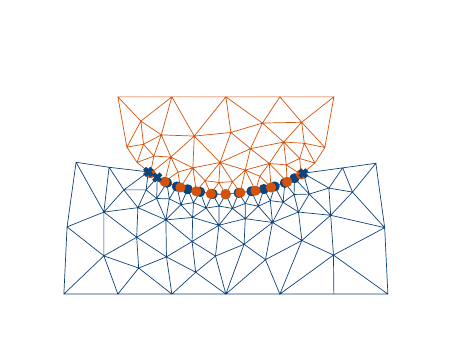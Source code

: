 \begingroup%
\makeatletter%
\begin{pgfpicture}%
\pgfpathrectangle{\pgfpointorigin}{\pgfqpoint{1.982in}{1.432in}}%
\pgfusepath{use as bounding box, clip}%
\begin{pgfscope}%
\pgfsetbuttcap%
\pgfsetmiterjoin%
\definecolor{currentfill}{rgb}{1.0,1.0,1.0}%
\pgfsetfillcolor{currentfill}%
\pgfsetlinewidth{0.0pt}%
\definecolor{currentstroke}{rgb}{1.0,1.0,1.0}%
\pgfsetstrokecolor{currentstroke}%
\pgfsetdash{}{0pt}%
\pgfpathmoveto{\pgfqpoint{0.0in}{0.0in}}%
\pgfpathlineto{\pgfqpoint{1.982in}{0.0in}}%
\pgfpathlineto{\pgfqpoint{1.982in}{1.432in}}%
\pgfpathlineto{\pgfqpoint{0.0in}{1.432in}}%
\pgfpathlineto{\pgfqpoint{0.0in}{0.0in}}%
\pgfpathclose%
\pgfusepath{fill}%
\end{pgfscope}%
\begin{pgfscope}%
\pgfpathrectangle{\pgfqpoint{0.1in}{0.1in}}{\pgfqpoint{1.782in}{1.232in}}%
\pgfusepath{clip}%
\pgfsetrectcap%
\pgfsetroundjoin%
\pgfsetlinewidth{0.251pt}%
\definecolor{currentstroke}{rgb}{0.055,0.263,0.486}%
\pgfsetstrokecolor{currentstroke}%
\pgfsetdash{}{0pt}%
\pgfpathmoveto{\pgfqpoint{0.451in}{0.1in}}%
\pgfpathlineto{\pgfqpoint{0.181in}{0.1in}}%
\pgfpathmoveto{\pgfqpoint{0.721in}{0.1in}}%
\pgfpathlineto{\pgfqpoint{0.451in}{0.1in}}%
\pgfpathmoveto{\pgfqpoint{0.991in}{0.1in}}%
\pgfpathlineto{\pgfqpoint{0.721in}{0.1in}}%
\pgfpathmoveto{\pgfqpoint{1.261in}{0.1in}}%
\pgfpathlineto{\pgfqpoint{0.991in}{0.1in}}%
\pgfpathmoveto{\pgfqpoint{1.531in}{0.1in}}%
\pgfpathlineto{\pgfqpoint{1.801in}{0.1in}}%
\pgfpathmoveto{\pgfqpoint{1.531in}{0.1in}}%
\pgfpathlineto{\pgfqpoint{1.261in}{0.1in}}%
\pgfpathmoveto{\pgfqpoint{1.785in}{0.432in}}%
\pgfpathlineto{\pgfqpoint{1.801in}{0.1in}}%
\pgfpathmoveto{\pgfqpoint{1.785in}{0.432in}}%
\pgfpathlineto{\pgfqpoint{1.741in}{0.754in}}%
\pgfpathmoveto{\pgfqpoint{1.575in}{0.731in}}%
\pgfpathlineto{\pgfqpoint{1.741in}{0.754in}}%
\pgfpathmoveto{\pgfqpoint{1.575in}{0.731in}}%
\pgfpathlineto{\pgfqpoint{1.378in}{0.704in}}%
\pgfpathmoveto{\pgfqpoint{1.334in}{0.679in}}%
\pgfpathlineto{\pgfqpoint{1.378in}{0.704in}}%
\pgfpathmoveto{\pgfqpoint{1.286in}{0.656in}}%
\pgfpathlineto{\pgfqpoint{1.334in}{0.679in}}%
\pgfpathmoveto{\pgfqpoint{1.235in}{0.638in}}%
\pgfpathlineto{\pgfqpoint{1.286in}{0.656in}}%
\pgfpathmoveto{\pgfqpoint{1.181in}{0.625in}}%
\pgfpathlineto{\pgfqpoint{1.235in}{0.638in}}%
\pgfpathmoveto{\pgfqpoint{1.119in}{0.614in}}%
\pgfpathlineto{\pgfqpoint{1.181in}{0.625in}}%
\pgfpathmoveto{\pgfqpoint{1.055in}{0.606in}}%
\pgfpathlineto{\pgfqpoint{1.119in}{0.614in}}%
\pgfpathmoveto{\pgfqpoint{0.99in}{0.599in}}%
\pgfpathlineto{\pgfqpoint{1.055in}{0.606in}}%
\pgfpathmoveto{\pgfqpoint{0.925in}{0.6in}}%
\pgfpathlineto{\pgfqpoint{0.99in}{0.599in}}%
\pgfpathmoveto{\pgfqpoint{0.862in}{0.611in}}%
\pgfpathlineto{\pgfqpoint{0.925in}{0.6in}}%
\pgfpathmoveto{\pgfqpoint{0.8in}{0.624in}}%
\pgfpathlineto{\pgfqpoint{0.862in}{0.611in}}%
\pgfpathmoveto{\pgfqpoint{0.746in}{0.638in}}%
\pgfpathlineto{\pgfqpoint{0.8in}{0.624in}}%
\pgfpathmoveto{\pgfqpoint{0.696in}{0.657in}}%
\pgfpathlineto{\pgfqpoint{0.746in}{0.638in}}%
\pgfpathmoveto{\pgfqpoint{0.648in}{0.683in}}%
\pgfpathlineto{\pgfqpoint{0.603in}{0.711in}}%
\pgfpathmoveto{\pgfqpoint{0.648in}{0.683in}}%
\pgfpathlineto{\pgfqpoint{0.696in}{0.657in}}%
\pgfpathmoveto{\pgfqpoint{0.407in}{0.734in}}%
\pgfpathlineto{\pgfqpoint{0.603in}{0.711in}}%
\pgfpathmoveto{\pgfqpoint{0.407in}{0.734in}}%
\pgfpathlineto{\pgfqpoint{0.242in}{0.759in}}%
\pgfpathmoveto{\pgfqpoint{0.197in}{0.436in}}%
\pgfpathlineto{\pgfqpoint{0.181in}{0.1in}}%
\pgfpathmoveto{\pgfqpoint{0.197in}{0.436in}}%
\pgfpathlineto{\pgfqpoint{0.242in}{0.759in}}%
\pgfpathmoveto{\pgfqpoint{1.371in}{0.368in}}%
\pgfpathlineto{\pgfqpoint{1.261in}{0.1in}}%
\pgfpathmoveto{\pgfqpoint{1.082in}{0.349in}}%
\pgfpathlineto{\pgfqpoint{0.991in}{0.1in}}%
\pgfpathmoveto{\pgfqpoint{1.224in}{0.458in}}%
\pgfpathlineto{\pgfqpoint{1.371in}{0.368in}}%
\pgfpathmoveto{\pgfqpoint{1.224in}{0.458in}}%
\pgfpathlineto{\pgfqpoint{1.082in}{0.349in}}%
\pgfpathmoveto{\pgfqpoint{0.956in}{0.444in}}%
\pgfpathlineto{\pgfqpoint{1.082in}{0.349in}}%
\pgfpathmoveto{\pgfqpoint{0.956in}{0.444in}}%
\pgfpathlineto{\pgfqpoint{0.822in}{0.363in}}%
\pgfpathmoveto{\pgfqpoint{0.691in}{0.471in}}%
\pgfpathlineto{\pgfqpoint{0.822in}{0.363in}}%
\pgfpathmoveto{\pgfqpoint{0.691in}{0.471in}}%
\pgfpathlineto{\pgfqpoint{0.545in}{0.384in}}%
\pgfpathmoveto{\pgfqpoint{1.515in}{0.494in}}%
\pgfpathlineto{\pgfqpoint{1.785in}{0.432in}}%
\pgfpathmoveto{\pgfqpoint{1.515in}{0.494in}}%
\pgfpathlineto{\pgfqpoint{1.371in}{0.368in}}%
\pgfpathmoveto{\pgfqpoint{1.354in}{0.51in}}%
\pgfpathlineto{\pgfqpoint{1.371in}{0.368in}}%
\pgfpathmoveto{\pgfqpoint{1.354in}{0.51in}}%
\pgfpathlineto{\pgfqpoint{1.224in}{0.458in}}%
\pgfpathmoveto{\pgfqpoint{1.354in}{0.51in}}%
\pgfpathlineto{\pgfqpoint{1.515in}{0.494in}}%
\pgfpathmoveto{\pgfqpoint{1.088in}{0.477in}}%
\pgfpathlineto{\pgfqpoint{1.082in}{0.349in}}%
\pgfpathmoveto{\pgfqpoint{1.088in}{0.477in}}%
\pgfpathlineto{\pgfqpoint{1.224in}{0.458in}}%
\pgfpathmoveto{\pgfqpoint{1.088in}{0.477in}}%
\pgfpathlineto{\pgfqpoint{0.956in}{0.444in}}%
\pgfpathmoveto{\pgfqpoint{0.825in}{0.483in}}%
\pgfpathlineto{\pgfqpoint{0.822in}{0.363in}}%
\pgfpathmoveto{\pgfqpoint{0.825in}{0.483in}}%
\pgfpathlineto{\pgfqpoint{0.956in}{0.444in}}%
\pgfpathmoveto{\pgfqpoint{0.825in}{0.483in}}%
\pgfpathlineto{\pgfqpoint{0.691in}{0.471in}}%
\pgfpathmoveto{\pgfqpoint{0.551in}{0.532in}}%
\pgfpathlineto{\pgfqpoint{0.545in}{0.384in}}%
\pgfpathmoveto{\pgfqpoint{0.551in}{0.532in}}%
\pgfpathlineto{\pgfqpoint{0.691in}{0.471in}}%
\pgfpathmoveto{\pgfqpoint{0.381in}{0.51in}}%
\pgfpathlineto{\pgfqpoint{0.242in}{0.759in}}%
\pgfpathmoveto{\pgfqpoint{0.381in}{0.51in}}%
\pgfpathlineto{\pgfqpoint{0.407in}{0.734in}}%
\pgfpathmoveto{\pgfqpoint{0.381in}{0.51in}}%
\pgfpathlineto{\pgfqpoint{0.197in}{0.436in}}%
\pgfpathmoveto{\pgfqpoint{0.381in}{0.51in}}%
\pgfpathlineto{\pgfqpoint{0.545in}{0.384in}}%
\pgfpathmoveto{\pgfqpoint{0.381in}{0.51in}}%
\pgfpathlineto{\pgfqpoint{0.551in}{0.532in}}%
\pgfpathmoveto{\pgfqpoint{1.277in}{0.559in}}%
\pgfpathlineto{\pgfqpoint{1.286in}{0.656in}}%
\pgfpathmoveto{\pgfqpoint{1.277in}{0.559in}}%
\pgfpathlineto{\pgfqpoint{1.235in}{0.638in}}%
\pgfpathmoveto{\pgfqpoint{1.277in}{0.559in}}%
\pgfpathlineto{\pgfqpoint{1.224in}{0.458in}}%
\pgfpathmoveto{\pgfqpoint{1.277in}{0.559in}}%
\pgfpathlineto{\pgfqpoint{1.354in}{0.51in}}%
\pgfpathmoveto{\pgfqpoint{1.153in}{0.539in}}%
\pgfpathlineto{\pgfqpoint{1.181in}{0.625in}}%
\pgfpathmoveto{\pgfqpoint{1.153in}{0.539in}}%
\pgfpathlineto{\pgfqpoint{1.119in}{0.614in}}%
\pgfpathmoveto{\pgfqpoint{1.153in}{0.539in}}%
\pgfpathlineto{\pgfqpoint{1.224in}{0.458in}}%
\pgfpathmoveto{\pgfqpoint{1.153in}{0.539in}}%
\pgfpathlineto{\pgfqpoint{1.088in}{0.477in}}%
\pgfpathmoveto{\pgfqpoint{1.024in}{0.528in}}%
\pgfpathlineto{\pgfqpoint{1.055in}{0.606in}}%
\pgfpathmoveto{\pgfqpoint{1.024in}{0.528in}}%
\pgfpathlineto{\pgfqpoint{0.99in}{0.599in}}%
\pgfpathmoveto{\pgfqpoint{1.024in}{0.528in}}%
\pgfpathlineto{\pgfqpoint{0.956in}{0.444in}}%
\pgfpathmoveto{\pgfqpoint{1.024in}{0.528in}}%
\pgfpathlineto{\pgfqpoint{1.088in}{0.477in}}%
\pgfpathmoveto{\pgfqpoint{0.892in}{0.53in}}%
\pgfpathlineto{\pgfqpoint{0.925in}{0.6in}}%
\pgfpathmoveto{\pgfqpoint{0.892in}{0.53in}}%
\pgfpathlineto{\pgfqpoint{0.862in}{0.611in}}%
\pgfpathmoveto{\pgfqpoint{0.892in}{0.53in}}%
\pgfpathlineto{\pgfqpoint{0.956in}{0.444in}}%
\pgfpathmoveto{\pgfqpoint{0.892in}{0.53in}}%
\pgfpathlineto{\pgfqpoint{0.825in}{0.483in}}%
\pgfpathmoveto{\pgfqpoint{0.766in}{0.547in}}%
\pgfpathlineto{\pgfqpoint{0.8in}{0.624in}}%
\pgfpathmoveto{\pgfqpoint{0.766in}{0.547in}}%
\pgfpathlineto{\pgfqpoint{0.746in}{0.638in}}%
\pgfpathmoveto{\pgfqpoint{0.766in}{0.547in}}%
\pgfpathlineto{\pgfqpoint{0.691in}{0.471in}}%
\pgfpathmoveto{\pgfqpoint{0.766in}{0.547in}}%
\pgfpathlineto{\pgfqpoint{0.825in}{0.483in}}%
\pgfpathmoveto{\pgfqpoint{0.645in}{0.578in}}%
\pgfpathlineto{\pgfqpoint{0.696in}{0.657in}}%
\pgfpathmoveto{\pgfqpoint{0.645in}{0.578in}}%
\pgfpathlineto{\pgfqpoint{0.648in}{0.683in}}%
\pgfpathmoveto{\pgfqpoint{0.645in}{0.578in}}%
\pgfpathlineto{\pgfqpoint{0.691in}{0.471in}}%
\pgfpathmoveto{\pgfqpoint{0.645in}{0.578in}}%
\pgfpathlineto{\pgfqpoint{0.551in}{0.532in}}%
\pgfpathmoveto{\pgfqpoint{1.408in}{0.6in}}%
\pgfpathlineto{\pgfqpoint{1.378in}{0.704in}}%
\pgfpathmoveto{\pgfqpoint{1.408in}{0.6in}}%
\pgfpathlineto{\pgfqpoint{1.334in}{0.679in}}%
\pgfpathmoveto{\pgfqpoint{1.408in}{0.6in}}%
\pgfpathlineto{\pgfqpoint{1.515in}{0.494in}}%
\pgfpathmoveto{\pgfqpoint{1.408in}{0.6in}}%
\pgfpathlineto{\pgfqpoint{1.354in}{0.51in}}%
\pgfpathmoveto{\pgfqpoint{0.939in}{0.29in}}%
\pgfpathlineto{\pgfqpoint{0.991in}{0.1in}}%
\pgfpathmoveto{\pgfqpoint{0.939in}{0.29in}}%
\pgfpathlineto{\pgfqpoint{1.082in}{0.349in}}%
\pgfpathmoveto{\pgfqpoint{0.939in}{0.29in}}%
\pgfpathlineto{\pgfqpoint{0.822in}{0.363in}}%
\pgfpathmoveto{\pgfqpoint{0.939in}{0.29in}}%
\pgfpathlineto{\pgfqpoint{0.956in}{0.444in}}%
\pgfpathmoveto{\pgfqpoint{0.481in}{0.621in}}%
\pgfpathlineto{\pgfqpoint{0.603in}{0.711in}}%
\pgfpathmoveto{\pgfqpoint{0.481in}{0.621in}}%
\pgfpathlineto{\pgfqpoint{0.407in}{0.734in}}%
\pgfpathmoveto{\pgfqpoint{0.481in}{0.621in}}%
\pgfpathlineto{\pgfqpoint{0.551in}{0.532in}}%
\pgfpathmoveto{\pgfqpoint{0.481in}{0.621in}}%
\pgfpathlineto{\pgfqpoint{0.381in}{0.51in}}%
\pgfpathmoveto{\pgfqpoint{1.332in}{0.598in}}%
\pgfpathlineto{\pgfqpoint{1.334in}{0.679in}}%
\pgfpathmoveto{\pgfqpoint{1.332in}{0.598in}}%
\pgfpathlineto{\pgfqpoint{1.286in}{0.656in}}%
\pgfpathmoveto{\pgfqpoint{1.332in}{0.598in}}%
\pgfpathlineto{\pgfqpoint{1.354in}{0.51in}}%
\pgfpathmoveto{\pgfqpoint{1.332in}{0.598in}}%
\pgfpathlineto{\pgfqpoint{1.277in}{0.559in}}%
\pgfpathmoveto{\pgfqpoint{1.332in}{0.598in}}%
\pgfpathlineto{\pgfqpoint{1.408in}{0.6in}}%
\pgfpathmoveto{\pgfqpoint{1.088in}{0.553in}}%
\pgfpathlineto{\pgfqpoint{1.119in}{0.614in}}%
\pgfpathmoveto{\pgfqpoint{1.088in}{0.553in}}%
\pgfpathlineto{\pgfqpoint{1.055in}{0.606in}}%
\pgfpathmoveto{\pgfqpoint{1.088in}{0.553in}}%
\pgfpathlineto{\pgfqpoint{1.088in}{0.477in}}%
\pgfpathmoveto{\pgfqpoint{1.088in}{0.553in}}%
\pgfpathlineto{\pgfqpoint{1.153in}{0.539in}}%
\pgfpathmoveto{\pgfqpoint{1.088in}{0.553in}}%
\pgfpathlineto{\pgfqpoint{1.024in}{0.528in}}%
\pgfpathmoveto{\pgfqpoint{1.213in}{0.567in}}%
\pgfpathlineto{\pgfqpoint{1.235in}{0.638in}}%
\pgfpathmoveto{\pgfqpoint{1.213in}{0.567in}}%
\pgfpathlineto{\pgfqpoint{1.181in}{0.625in}}%
\pgfpathmoveto{\pgfqpoint{1.213in}{0.567in}}%
\pgfpathlineto{\pgfqpoint{1.224in}{0.458in}}%
\pgfpathmoveto{\pgfqpoint{1.213in}{0.567in}}%
\pgfpathlineto{\pgfqpoint{1.277in}{0.559in}}%
\pgfpathmoveto{\pgfqpoint{1.213in}{0.567in}}%
\pgfpathlineto{\pgfqpoint{1.153in}{0.539in}}%
\pgfpathmoveto{\pgfqpoint{0.957in}{0.54in}}%
\pgfpathlineto{\pgfqpoint{0.99in}{0.599in}}%
\pgfpathmoveto{\pgfqpoint{0.957in}{0.54in}}%
\pgfpathlineto{\pgfqpoint{0.925in}{0.6in}}%
\pgfpathmoveto{\pgfqpoint{0.957in}{0.54in}}%
\pgfpathlineto{\pgfqpoint{0.956in}{0.444in}}%
\pgfpathmoveto{\pgfqpoint{0.957in}{0.54in}}%
\pgfpathlineto{\pgfqpoint{1.024in}{0.528in}}%
\pgfpathmoveto{\pgfqpoint{0.957in}{0.54in}}%
\pgfpathlineto{\pgfqpoint{0.892in}{0.53in}}%
\pgfpathmoveto{\pgfqpoint{0.829in}{0.557in}}%
\pgfpathlineto{\pgfqpoint{0.862in}{0.611in}}%
\pgfpathmoveto{\pgfqpoint{0.829in}{0.557in}}%
\pgfpathlineto{\pgfqpoint{0.8in}{0.624in}}%
\pgfpathmoveto{\pgfqpoint{0.829in}{0.557in}}%
\pgfpathlineto{\pgfqpoint{0.825in}{0.483in}}%
\pgfpathmoveto{\pgfqpoint{0.829in}{0.557in}}%
\pgfpathlineto{\pgfqpoint{0.892in}{0.53in}}%
\pgfpathmoveto{\pgfqpoint{0.829in}{0.557in}}%
\pgfpathlineto{\pgfqpoint{0.766in}{0.547in}}%
\pgfpathmoveto{\pgfqpoint{1.189in}{0.272in}}%
\pgfpathlineto{\pgfqpoint{0.991in}{0.1in}}%
\pgfpathmoveto{\pgfqpoint{1.189in}{0.272in}}%
\pgfpathlineto{\pgfqpoint{1.261in}{0.1in}}%
\pgfpathmoveto{\pgfqpoint{1.189in}{0.272in}}%
\pgfpathlineto{\pgfqpoint{1.371in}{0.368in}}%
\pgfpathmoveto{\pgfqpoint{1.189in}{0.272in}}%
\pgfpathlineto{\pgfqpoint{1.082in}{0.349in}}%
\pgfpathmoveto{\pgfqpoint{1.189in}{0.272in}}%
\pgfpathlineto{\pgfqpoint{1.224in}{0.458in}}%
\pgfpathmoveto{\pgfqpoint{0.694in}{0.286in}}%
\pgfpathlineto{\pgfqpoint{0.721in}{0.1in}}%
\pgfpathmoveto{\pgfqpoint{0.694in}{0.286in}}%
\pgfpathlineto{\pgfqpoint{0.822in}{0.363in}}%
\pgfpathmoveto{\pgfqpoint{0.694in}{0.286in}}%
\pgfpathlineto{\pgfqpoint{0.545in}{0.384in}}%
\pgfpathmoveto{\pgfqpoint{0.694in}{0.286in}}%
\pgfpathlineto{\pgfqpoint{0.691in}{0.471in}}%
\pgfpathmoveto{\pgfqpoint{0.708in}{0.576in}}%
\pgfpathlineto{\pgfqpoint{0.746in}{0.638in}}%
\pgfpathmoveto{\pgfqpoint{0.708in}{0.576in}}%
\pgfpathlineto{\pgfqpoint{0.696in}{0.657in}}%
\pgfpathmoveto{\pgfqpoint{0.708in}{0.576in}}%
\pgfpathlineto{\pgfqpoint{0.691in}{0.471in}}%
\pgfpathmoveto{\pgfqpoint{0.708in}{0.576in}}%
\pgfpathlineto{\pgfqpoint{0.766in}{0.547in}}%
\pgfpathmoveto{\pgfqpoint{0.708in}{0.576in}}%
\pgfpathlineto{\pgfqpoint{0.645in}{0.578in}}%
\pgfpathmoveto{\pgfqpoint{1.506in}{0.63in}}%
\pgfpathlineto{\pgfqpoint{1.378in}{0.704in}}%
\pgfpathmoveto{\pgfqpoint{1.506in}{0.63in}}%
\pgfpathlineto{\pgfqpoint{1.575in}{0.731in}}%
\pgfpathmoveto{\pgfqpoint{1.506in}{0.63in}}%
\pgfpathlineto{\pgfqpoint{1.515in}{0.494in}}%
\pgfpathmoveto{\pgfqpoint{1.506in}{0.63in}}%
\pgfpathlineto{\pgfqpoint{1.408in}{0.6in}}%
\pgfpathmoveto{\pgfqpoint{0.592in}{0.621in}}%
\pgfpathlineto{\pgfqpoint{0.603in}{0.711in}}%
\pgfpathmoveto{\pgfqpoint{0.592in}{0.621in}}%
\pgfpathlineto{\pgfqpoint{0.648in}{0.683in}}%
\pgfpathmoveto{\pgfqpoint{0.592in}{0.621in}}%
\pgfpathlineto{\pgfqpoint{0.551in}{0.532in}}%
\pgfpathmoveto{\pgfqpoint{0.592in}{0.621in}}%
\pgfpathlineto{\pgfqpoint{0.645in}{0.578in}}%
\pgfpathmoveto{\pgfqpoint{0.592in}{0.621in}}%
\pgfpathlineto{\pgfqpoint{0.481in}{0.621in}}%
\pgfpathmoveto{\pgfqpoint{0.381in}{0.291in}}%
\pgfpathlineto{\pgfqpoint{0.181in}{0.1in}}%
\pgfpathmoveto{\pgfqpoint{0.381in}{0.291in}}%
\pgfpathlineto{\pgfqpoint{0.451in}{0.1in}}%
\pgfpathmoveto{\pgfqpoint{0.381in}{0.291in}}%
\pgfpathlineto{\pgfqpoint{0.197in}{0.436in}}%
\pgfpathmoveto{\pgfqpoint{0.381in}{0.291in}}%
\pgfpathlineto{\pgfqpoint{0.545in}{0.384in}}%
\pgfpathmoveto{\pgfqpoint{0.381in}{0.291in}}%
\pgfpathlineto{\pgfqpoint{0.381in}{0.51in}}%
\pgfpathmoveto{\pgfqpoint{1.529in}{0.295in}}%
\pgfpathlineto{\pgfqpoint{1.801in}{0.1in}}%
\pgfpathmoveto{\pgfqpoint{1.529in}{0.295in}}%
\pgfpathlineto{\pgfqpoint{1.261in}{0.1in}}%
\pgfpathmoveto{\pgfqpoint{1.529in}{0.295in}}%
\pgfpathlineto{\pgfqpoint{1.531in}{0.1in}}%
\pgfpathmoveto{\pgfqpoint{1.529in}{0.295in}}%
\pgfpathlineto{\pgfqpoint{1.785in}{0.432in}}%
\pgfpathmoveto{\pgfqpoint{1.529in}{0.295in}}%
\pgfpathlineto{\pgfqpoint{1.371in}{0.368in}}%
\pgfpathmoveto{\pgfqpoint{1.529in}{0.295in}}%
\pgfpathlineto{\pgfqpoint{1.515in}{0.494in}}%
\pgfpathmoveto{\pgfqpoint{1.624in}{0.61in}}%
\pgfpathlineto{\pgfqpoint{1.741in}{0.754in}}%
\pgfpathmoveto{\pgfqpoint{1.624in}{0.61in}}%
\pgfpathlineto{\pgfqpoint{1.785in}{0.432in}}%
\pgfpathmoveto{\pgfqpoint{1.624in}{0.61in}}%
\pgfpathlineto{\pgfqpoint{1.575in}{0.731in}}%
\pgfpathmoveto{\pgfqpoint{1.624in}{0.61in}}%
\pgfpathlineto{\pgfqpoint{1.515in}{0.494in}}%
\pgfpathmoveto{\pgfqpoint{1.624in}{0.61in}}%
\pgfpathlineto{\pgfqpoint{1.506in}{0.63in}}%
\pgfpathmoveto{\pgfqpoint{0.84in}{0.209in}}%
\pgfpathlineto{\pgfqpoint{0.721in}{0.1in}}%
\pgfpathmoveto{\pgfqpoint{0.84in}{0.209in}}%
\pgfpathlineto{\pgfqpoint{0.991in}{0.1in}}%
\pgfpathmoveto{\pgfqpoint{0.84in}{0.209in}}%
\pgfpathlineto{\pgfqpoint{0.822in}{0.363in}}%
\pgfpathmoveto{\pgfqpoint{0.84in}{0.209in}}%
\pgfpathlineto{\pgfqpoint{0.939in}{0.29in}}%
\pgfpathmoveto{\pgfqpoint{0.84in}{0.209in}}%
\pgfpathlineto{\pgfqpoint{0.694in}{0.286in}}%
\pgfpathmoveto{\pgfqpoint{0.555in}{0.23in}}%
\pgfpathlineto{\pgfqpoint{0.451in}{0.1in}}%
\pgfpathmoveto{\pgfqpoint{0.555in}{0.23in}}%
\pgfpathlineto{\pgfqpoint{0.721in}{0.1in}}%
\pgfpathmoveto{\pgfqpoint{0.555in}{0.23in}}%
\pgfpathlineto{\pgfqpoint{0.545in}{0.384in}}%
\pgfpathmoveto{\pgfqpoint{0.555in}{0.23in}}%
\pgfpathlineto{\pgfqpoint{0.694in}{0.286in}}%
\pgfpathmoveto{\pgfqpoint{0.555in}{0.23in}}%
\pgfpathlineto{\pgfqpoint{0.381in}{0.291in}}%
\pgfpathlineto{\pgfqpoint{0.381in}{0.291in}}%
\pgfusepath{stroke}%
\end{pgfscope}%
\begin{pgfscope}%
\pgfpathrectangle{\pgfqpoint{0.1in}{0.1in}}{\pgfqpoint{1.782in}{1.232in}}%
\pgfusepath{clip}%
\pgfsetrectcap%
\pgfsetroundjoin%
\pgfsetlinewidth{0.251pt}%
\definecolor{currentstroke}{rgb}{0.835,0.322,0.035}%
\pgfsetstrokecolor{currentstroke}%
\pgfsetdash{}{0pt}%
\pgfpathmoveto{\pgfqpoint{0.496in}{0.835in}}%
\pgfpathlineto{\pgfqpoint{0.451in}{1.086in}}%
\pgfpathmoveto{\pgfqpoint{1.531in}{1.086in}}%
\pgfpathlineto{\pgfqpoint{1.486in}{0.833in}}%
\pgfpathmoveto{\pgfqpoint{0.721in}{1.086in}}%
\pgfpathlineto{\pgfqpoint{0.991in}{1.086in}}%
\pgfpathmoveto{\pgfqpoint{0.721in}{1.086in}}%
\pgfpathlineto{\pgfqpoint{0.451in}{1.086in}}%
\pgfpathmoveto{\pgfqpoint{0.547in}{0.758in}}%
\pgfpathlineto{\pgfqpoint{0.496in}{0.835in}}%
\pgfpathmoveto{\pgfqpoint{0.614in}{0.704in}}%
\pgfpathlineto{\pgfqpoint{0.547in}{0.758in}}%
\pgfpathmoveto{\pgfqpoint{0.685in}{0.662in}}%
\pgfpathlineto{\pgfqpoint{0.614in}{0.704in}}%
\pgfpathmoveto{\pgfqpoint{0.764in}{0.633in}}%
\pgfpathlineto{\pgfqpoint{0.685in}{0.662in}}%
\pgfpathmoveto{\pgfqpoint{0.843in}{0.614in}}%
\pgfpathlineto{\pgfqpoint{0.764in}{0.633in}}%
\pgfpathmoveto{\pgfqpoint{0.916in}{0.601in}}%
\pgfpathlineto{\pgfqpoint{0.843in}{0.614in}}%
\pgfpathmoveto{\pgfqpoint{0.99in}{0.599in}}%
\pgfpathlineto{\pgfqpoint{0.916in}{0.601in}}%
\pgfpathmoveto{\pgfqpoint{1.063in}{0.607in}}%
\pgfpathlineto{\pgfqpoint{0.99in}{0.599in}}%
\pgfpathmoveto{\pgfqpoint{1.139in}{0.617in}}%
\pgfpathlineto{\pgfqpoint{1.063in}{0.607in}}%
\pgfpathmoveto{\pgfqpoint{1.217in}{0.633in}}%
\pgfpathlineto{\pgfqpoint{1.139in}{0.617in}}%
\pgfpathmoveto{\pgfqpoint{1.297in}{0.661in}}%
\pgfpathlineto{\pgfqpoint{1.217in}{0.633in}}%
\pgfpathmoveto{\pgfqpoint{1.367in}{0.698in}}%
\pgfpathlineto{\pgfqpoint{1.297in}{0.661in}}%
\pgfpathmoveto{\pgfqpoint{1.436in}{0.755in}}%
\pgfpathlineto{\pgfqpoint{1.486in}{0.833in}}%
\pgfpathmoveto{\pgfqpoint{1.436in}{0.755in}}%
\pgfpathlineto{\pgfqpoint{1.367in}{0.698in}}%
\pgfpathmoveto{\pgfqpoint{1.261in}{1.086in}}%
\pgfpathlineto{\pgfqpoint{0.991in}{1.086in}}%
\pgfpathmoveto{\pgfqpoint{1.261in}{1.086in}}%
\pgfpathlineto{\pgfqpoint{1.531in}{1.086in}}%
\pgfpathmoveto{\pgfqpoint{0.833in}{0.89in}}%
\pgfpathlineto{\pgfqpoint{0.991in}{1.086in}}%
\pgfpathmoveto{\pgfqpoint{0.833in}{0.89in}}%
\pgfpathlineto{\pgfqpoint{0.721in}{1.086in}}%
\pgfpathmoveto{\pgfqpoint{0.962in}{0.758in}}%
\pgfpathlineto{\pgfqpoint{1.114in}{0.827in}}%
\pgfpathmoveto{\pgfqpoint{0.962in}{0.758in}}%
\pgfpathlineto{\pgfqpoint{0.833in}{0.89in}}%
\pgfpathmoveto{\pgfqpoint{1.28in}{0.86in}}%
\pgfpathlineto{\pgfqpoint{1.114in}{0.827in}}%
\pgfpathmoveto{\pgfqpoint{0.668in}{0.896in}}%
\pgfpathlineto{\pgfqpoint{0.721in}{1.086in}}%
\pgfpathmoveto{\pgfqpoint{0.668in}{0.896in}}%
\pgfpathlineto{\pgfqpoint{0.833in}{0.89in}}%
\pgfpathmoveto{\pgfqpoint{1.088in}{0.72in}}%
\pgfpathlineto{\pgfqpoint{1.063in}{0.607in}}%
\pgfpathmoveto{\pgfqpoint{1.088in}{0.72in}}%
\pgfpathlineto{\pgfqpoint{1.139in}{0.617in}}%
\pgfpathmoveto{\pgfqpoint{1.088in}{0.72in}}%
\pgfpathlineto{\pgfqpoint{1.114in}{0.827in}}%
\pgfpathmoveto{\pgfqpoint{1.088in}{0.72in}}%
\pgfpathlineto{\pgfqpoint{0.962in}{0.758in}}%
\pgfpathmoveto{\pgfqpoint{1.208in}{0.753in}}%
\pgfpathlineto{\pgfqpoint{1.217in}{0.633in}}%
\pgfpathmoveto{\pgfqpoint{1.208in}{0.753in}}%
\pgfpathlineto{\pgfqpoint{1.297in}{0.661in}}%
\pgfpathmoveto{\pgfqpoint{1.208in}{0.753in}}%
\pgfpathlineto{\pgfqpoint{1.114in}{0.827in}}%
\pgfpathmoveto{\pgfqpoint{1.208in}{0.753in}}%
\pgfpathlineto{\pgfqpoint{1.28in}{0.86in}}%
\pgfpathmoveto{\pgfqpoint{1.208in}{0.753in}}%
\pgfpathlineto{\pgfqpoint{1.088in}{0.72in}}%
\pgfpathmoveto{\pgfqpoint{0.826in}{0.731in}}%
\pgfpathlineto{\pgfqpoint{0.764in}{0.633in}}%
\pgfpathmoveto{\pgfqpoint{0.826in}{0.731in}}%
\pgfpathlineto{\pgfqpoint{0.843in}{0.614in}}%
\pgfpathmoveto{\pgfqpoint{0.826in}{0.731in}}%
\pgfpathlineto{\pgfqpoint{0.833in}{0.89in}}%
\pgfpathmoveto{\pgfqpoint{0.826in}{0.731in}}%
\pgfpathlineto{\pgfqpoint{0.962in}{0.758in}}%
\pgfpathmoveto{\pgfqpoint{0.716in}{0.785in}}%
\pgfpathlineto{\pgfqpoint{0.614in}{0.704in}}%
\pgfpathmoveto{\pgfqpoint{0.716in}{0.785in}}%
\pgfpathlineto{\pgfqpoint{0.685in}{0.662in}}%
\pgfpathmoveto{\pgfqpoint{0.716in}{0.785in}}%
\pgfpathlineto{\pgfqpoint{0.833in}{0.89in}}%
\pgfpathmoveto{\pgfqpoint{0.716in}{0.785in}}%
\pgfpathlineto{\pgfqpoint{0.668in}{0.896in}}%
\pgfpathmoveto{\pgfqpoint{0.716in}{0.785in}}%
\pgfpathlineto{\pgfqpoint{0.826in}{0.731in}}%
\pgfpathmoveto{\pgfqpoint{1.37in}{0.959in}}%
\pgfpathlineto{\pgfqpoint{1.486in}{0.833in}}%
\pgfpathmoveto{\pgfqpoint{1.37in}{0.959in}}%
\pgfpathlineto{\pgfqpoint{1.531in}{1.086in}}%
\pgfpathmoveto{\pgfqpoint{1.37in}{0.959in}}%
\pgfpathlineto{\pgfqpoint{1.261in}{1.086in}}%
\pgfpathmoveto{\pgfqpoint{1.37in}{0.959in}}%
\pgfpathlineto{\pgfqpoint{1.28in}{0.86in}}%
\pgfpathmoveto{\pgfqpoint{0.956in}{0.658in}}%
\pgfpathlineto{\pgfqpoint{0.916in}{0.601in}}%
\pgfpathmoveto{\pgfqpoint{0.956in}{0.658in}}%
\pgfpathlineto{\pgfqpoint{0.99in}{0.599in}}%
\pgfpathmoveto{\pgfqpoint{0.956in}{0.658in}}%
\pgfpathlineto{\pgfqpoint{0.962in}{0.758in}}%
\pgfpathmoveto{\pgfqpoint{1.293in}{0.746in}}%
\pgfpathlineto{\pgfqpoint{1.297in}{0.661in}}%
\pgfpathmoveto{\pgfqpoint{1.293in}{0.746in}}%
\pgfpathlineto{\pgfqpoint{1.367in}{0.698in}}%
\pgfpathmoveto{\pgfqpoint{1.293in}{0.746in}}%
\pgfpathlineto{\pgfqpoint{1.28in}{0.86in}}%
\pgfpathmoveto{\pgfqpoint{1.293in}{0.746in}}%
\pgfpathlineto{\pgfqpoint{1.208in}{0.753in}}%
\pgfpathmoveto{\pgfqpoint{1.161in}{0.689in}}%
\pgfpathlineto{\pgfqpoint{1.139in}{0.617in}}%
\pgfpathmoveto{\pgfqpoint{1.161in}{0.689in}}%
\pgfpathlineto{\pgfqpoint{1.217in}{0.633in}}%
\pgfpathmoveto{\pgfqpoint{1.161in}{0.689in}}%
\pgfpathlineto{\pgfqpoint{1.088in}{0.72in}}%
\pgfpathmoveto{\pgfqpoint{1.161in}{0.689in}}%
\pgfpathlineto{\pgfqpoint{1.208in}{0.753in}}%
\pgfpathmoveto{\pgfqpoint{1.383in}{0.854in}}%
\pgfpathlineto{\pgfqpoint{1.486in}{0.833in}}%
\pgfpathmoveto{\pgfqpoint{1.383in}{0.854in}}%
\pgfpathlineto{\pgfqpoint{1.436in}{0.755in}}%
\pgfpathmoveto{\pgfqpoint{1.383in}{0.854in}}%
\pgfpathlineto{\pgfqpoint{1.28in}{0.86in}}%
\pgfpathmoveto{\pgfqpoint{1.383in}{0.854in}}%
\pgfpathlineto{\pgfqpoint{1.37in}{0.959in}}%
\pgfpathmoveto{\pgfqpoint{0.751in}{0.71in}}%
\pgfpathlineto{\pgfqpoint{0.685in}{0.662in}}%
\pgfpathmoveto{\pgfqpoint{0.751in}{0.71in}}%
\pgfpathlineto{\pgfqpoint{0.764in}{0.633in}}%
\pgfpathmoveto{\pgfqpoint{0.751in}{0.71in}}%
\pgfpathlineto{\pgfqpoint{0.826in}{0.731in}}%
\pgfpathmoveto{\pgfqpoint{0.751in}{0.71in}}%
\pgfpathlineto{\pgfqpoint{0.716in}{0.785in}}%
\pgfpathmoveto{\pgfqpoint{0.631in}{0.79in}}%
\pgfpathlineto{\pgfqpoint{0.547in}{0.758in}}%
\pgfpathmoveto{\pgfqpoint{0.631in}{0.79in}}%
\pgfpathlineto{\pgfqpoint{0.614in}{0.704in}}%
\pgfpathmoveto{\pgfqpoint{0.631in}{0.79in}}%
\pgfpathlineto{\pgfqpoint{0.668in}{0.896in}}%
\pgfpathmoveto{\pgfqpoint{0.631in}{0.79in}}%
\pgfpathlineto{\pgfqpoint{0.716in}{0.785in}}%
\pgfpathmoveto{\pgfqpoint{0.566in}{0.965in}}%
\pgfpathlineto{\pgfqpoint{0.451in}{1.086in}}%
\pgfpathmoveto{\pgfqpoint{0.566in}{0.965in}}%
\pgfpathlineto{\pgfqpoint{0.496in}{0.835in}}%
\pgfpathmoveto{\pgfqpoint{0.566in}{0.965in}}%
\pgfpathlineto{\pgfqpoint{0.721in}{1.086in}}%
\pgfpathmoveto{\pgfqpoint{0.566in}{0.965in}}%
\pgfpathlineto{\pgfqpoint{0.668in}{0.896in}}%
\pgfpathmoveto{\pgfqpoint{1.024in}{0.662in}}%
\pgfpathlineto{\pgfqpoint{0.99in}{0.599in}}%
\pgfpathmoveto{\pgfqpoint{1.024in}{0.662in}}%
\pgfpathlineto{\pgfqpoint{1.063in}{0.607in}}%
\pgfpathmoveto{\pgfqpoint{1.024in}{0.662in}}%
\pgfpathlineto{\pgfqpoint{0.962in}{0.758in}}%
\pgfpathmoveto{\pgfqpoint{1.024in}{0.662in}}%
\pgfpathlineto{\pgfqpoint{1.088in}{0.72in}}%
\pgfpathmoveto{\pgfqpoint{1.024in}{0.662in}}%
\pgfpathlineto{\pgfqpoint{0.956in}{0.658in}}%
\pgfpathmoveto{\pgfqpoint{0.887in}{0.667in}}%
\pgfpathlineto{\pgfqpoint{0.843in}{0.614in}}%
\pgfpathmoveto{\pgfqpoint{0.887in}{0.667in}}%
\pgfpathlineto{\pgfqpoint{0.916in}{0.601in}}%
\pgfpathmoveto{\pgfqpoint{0.887in}{0.667in}}%
\pgfpathlineto{\pgfqpoint{0.962in}{0.758in}}%
\pgfpathmoveto{\pgfqpoint{0.887in}{0.667in}}%
\pgfpathlineto{\pgfqpoint{0.826in}{0.731in}}%
\pgfpathmoveto{\pgfqpoint{0.887in}{0.667in}}%
\pgfpathlineto{\pgfqpoint{0.956in}{0.658in}}%
\pgfpathmoveto{\pgfqpoint{1.36in}{0.778in}}%
\pgfpathlineto{\pgfqpoint{1.367in}{0.698in}}%
\pgfpathmoveto{\pgfqpoint{1.36in}{0.778in}}%
\pgfpathlineto{\pgfqpoint{1.436in}{0.755in}}%
\pgfpathmoveto{\pgfqpoint{1.36in}{0.778in}}%
\pgfpathlineto{\pgfqpoint{1.28in}{0.86in}}%
\pgfpathmoveto{\pgfqpoint{1.36in}{0.778in}}%
\pgfpathlineto{\pgfqpoint{1.293in}{0.746in}}%
\pgfpathmoveto{\pgfqpoint{1.36in}{0.778in}}%
\pgfpathlineto{\pgfqpoint{1.383in}{0.854in}}%
\pgfpathmoveto{\pgfqpoint{1.016in}{0.908in}}%
\pgfpathlineto{\pgfqpoint{0.991in}{1.086in}}%
\pgfpathmoveto{\pgfqpoint{1.016in}{0.908in}}%
\pgfpathlineto{\pgfqpoint{1.114in}{0.827in}}%
\pgfpathmoveto{\pgfqpoint{1.016in}{0.908in}}%
\pgfpathlineto{\pgfqpoint{0.833in}{0.89in}}%
\pgfpathmoveto{\pgfqpoint{1.016in}{0.908in}}%
\pgfpathlineto{\pgfqpoint{0.962in}{0.758in}}%
\pgfpathmoveto{\pgfqpoint{1.174in}{0.955in}}%
\pgfpathlineto{\pgfqpoint{0.991in}{1.086in}}%
\pgfpathmoveto{\pgfqpoint{1.174in}{0.955in}}%
\pgfpathlineto{\pgfqpoint{1.261in}{1.086in}}%
\pgfpathmoveto{\pgfqpoint{1.174in}{0.955in}}%
\pgfpathlineto{\pgfqpoint{1.114in}{0.827in}}%
\pgfpathmoveto{\pgfqpoint{1.174in}{0.955in}}%
\pgfpathlineto{\pgfqpoint{1.28in}{0.86in}}%
\pgfpathmoveto{\pgfqpoint{1.174in}{0.955in}}%
\pgfpathlineto{\pgfqpoint{1.37in}{0.959in}}%
\pgfpathmoveto{\pgfqpoint{1.174in}{0.955in}}%
\pgfpathlineto{\pgfqpoint{1.016in}{0.908in}}%
\pgfpathmoveto{\pgfqpoint{0.579in}{0.849in}}%
\pgfpathlineto{\pgfqpoint{0.496in}{0.835in}}%
\pgfpathmoveto{\pgfqpoint{0.579in}{0.849in}}%
\pgfpathlineto{\pgfqpoint{0.547in}{0.758in}}%
\pgfpathmoveto{\pgfqpoint{0.579in}{0.849in}}%
\pgfpathlineto{\pgfqpoint{0.668in}{0.896in}}%
\pgfpathmoveto{\pgfqpoint{0.579in}{0.849in}}%
\pgfpathlineto{\pgfqpoint{0.631in}{0.79in}}%
\pgfpathmoveto{\pgfqpoint{0.579in}{0.849in}}%
\pgfpathlineto{\pgfqpoint{0.566in}{0.965in}}%
\pgfpathlineto{\pgfqpoint{0.566in}{0.965in}}%
\pgfusepath{stroke}%
\end{pgfscope}%
\begin{pgfscope}%
\pgfpathrectangle{\pgfqpoint{0.1in}{0.1in}}{\pgfqpoint{1.782in}{1.232in}}%
\pgfusepath{clip}%
\pgfsetbuttcap%
\pgfsetroundjoin%
\definecolor{currentfill}{rgb}{0.055,0.263,0.486}%
\pgfsetfillcolor{currentfill}%
\pgfsetlinewidth{1.004pt}%
\definecolor{currentstroke}{rgb}{0.055,0.263,0.486}%
\pgfsetstrokecolor{currentstroke}%
\pgfsetdash{}{0pt}%
\pgfsys@defobject{currentmarker}{\pgfqpoint{-0.018in}{-0.018in}}{\pgfqpoint{0.018in}{0.018in}}{%
\pgfpathmoveto{\pgfqpoint{0.0in}{-0.018in}}%
\pgfpathcurveto{\pgfqpoint{0.005in}{-0.018in}}{\pgfqpoint{0.01in}{-0.016in}}{\pgfqpoint{0.013in}{-0.013in}}%
\pgfpathcurveto{\pgfqpoint{0.016in}{-0.01in}}{\pgfqpoint{0.018in}{-0.005in}}{\pgfqpoint{0.018in}{0.0in}}%
\pgfpathcurveto{\pgfqpoint{0.018in}{0.005in}}{\pgfqpoint{0.016in}{0.01in}}{\pgfqpoint{0.013in}{0.013in}}%
\pgfpathcurveto{\pgfqpoint{0.01in}{0.016in}}{\pgfqpoint{0.005in}{0.018in}}{\pgfqpoint{0.0in}{0.018in}}%
\pgfpathcurveto{\pgfqpoint{-0.005in}{0.018in}}{\pgfqpoint{-0.01in}{0.016in}}{\pgfqpoint{-0.013in}{0.013in}}%
\pgfpathcurveto{\pgfqpoint{-0.016in}{0.01in}}{\pgfqpoint{-0.018in}{0.005in}}{\pgfqpoint{-0.018in}{0.0in}}%
\pgfpathcurveto{\pgfqpoint{-0.018in}{-0.005in}}{\pgfqpoint{-0.016in}{-0.01in}}{\pgfqpoint{-0.013in}{-0.013in}}%
\pgfpathcurveto{\pgfqpoint{-0.01in}{-0.016in}}{\pgfqpoint{-0.005in}{-0.018in}}{\pgfqpoint{0.0in}{-0.018in}}%
\pgfpathlineto{\pgfqpoint{0.0in}{-0.018in}}%
\pgfpathclose%
\pgfusepath{stroke,fill}%
}%
\begin{pgfscope}%
\pgfsys@transformshift{1.334in}{0.679in}%
\pgfsys@useobject{currentmarker}{}%
\end{pgfscope}%
\begin{pgfscope}%
\pgfsys@transformshift{1.286in}{0.656in}%
\pgfsys@useobject{currentmarker}{}%
\end{pgfscope}%
\begin{pgfscope}%
\pgfsys@transformshift{1.235in}{0.638in}%
\pgfsys@useobject{currentmarker}{}%
\end{pgfscope}%
\begin{pgfscope}%
\pgfsys@transformshift{1.181in}{0.625in}%
\pgfsys@useobject{currentmarker}{}%
\end{pgfscope}%
\begin{pgfscope}%
\pgfsys@transformshift{1.119in}{0.614in}%
\pgfsys@useobject{currentmarker}{}%
\end{pgfscope}%
\begin{pgfscope}%
\pgfsys@transformshift{1.055in}{0.606in}%
\pgfsys@useobject{currentmarker}{}%
\end{pgfscope}%
\begin{pgfscope}%
\pgfsys@transformshift{0.99in}{0.599in}%
\pgfsys@useobject{currentmarker}{}%
\end{pgfscope}%
\begin{pgfscope}%
\pgfsys@transformshift{0.925in}{0.6in}%
\pgfsys@useobject{currentmarker}{}%
\end{pgfscope}%
\begin{pgfscope}%
\pgfsys@transformshift{0.862in}{0.611in}%
\pgfsys@useobject{currentmarker}{}%
\end{pgfscope}%
\begin{pgfscope}%
\pgfsys@transformshift{0.8in}{0.624in}%
\pgfsys@useobject{currentmarker}{}%
\end{pgfscope}%
\begin{pgfscope}%
\pgfsys@transformshift{0.746in}{0.638in}%
\pgfsys@useobject{currentmarker}{}%
\end{pgfscope}%
\begin{pgfscope}%
\pgfsys@transformshift{0.696in}{0.657in}%
\pgfsys@useobject{currentmarker}{}%
\end{pgfscope}%
\end{pgfscope}%
\begin{pgfscope}%
\pgfpathrectangle{\pgfqpoint{0.1in}{0.1in}}{\pgfqpoint{1.782in}{1.232in}}%
\pgfusepath{clip}%
\pgfsetbuttcap%
\pgfsetroundjoin%
\definecolor{currentfill}{rgb}{0.835,0.322,0.035}%
\pgfsetfillcolor{currentfill}%
\pgfsetlinewidth{1.004pt}%
\definecolor{currentstroke}{rgb}{0.835,0.322,0.035}%
\pgfsetstrokecolor{currentstroke}%
\pgfsetdash{}{0pt}%
\pgfsys@defobject{currentmarker}{\pgfqpoint{-0.018in}{-0.018in}}{\pgfqpoint{0.018in}{0.018in}}{%
\pgfpathmoveto{\pgfqpoint{0.0in}{-0.018in}}%
\pgfpathcurveto{\pgfqpoint{0.005in}{-0.018in}}{\pgfqpoint{0.01in}{-0.016in}}{\pgfqpoint{0.013in}{-0.013in}}%
\pgfpathcurveto{\pgfqpoint{0.016in}{-0.01in}}{\pgfqpoint{0.018in}{-0.005in}}{\pgfqpoint{0.018in}{0.0in}}%
\pgfpathcurveto{\pgfqpoint{0.018in}{0.005in}}{\pgfqpoint{0.016in}{0.01in}}{\pgfqpoint{0.013in}{0.013in}}%
\pgfpathcurveto{\pgfqpoint{0.01in}{0.016in}}{\pgfqpoint{0.005in}{0.018in}}{\pgfqpoint{0.0in}{0.018in}}%
\pgfpathcurveto{\pgfqpoint{-0.005in}{0.018in}}{\pgfqpoint{-0.01in}{0.016in}}{\pgfqpoint{-0.013in}{0.013in}}%
\pgfpathcurveto{\pgfqpoint{-0.016in}{0.01in}}{\pgfqpoint{-0.018in}{0.005in}}{\pgfqpoint{-0.018in}{0.0in}}%
\pgfpathcurveto{\pgfqpoint{-0.018in}{-0.005in}}{\pgfqpoint{-0.016in}{-0.01in}}{\pgfqpoint{-0.013in}{-0.013in}}%
\pgfpathcurveto{\pgfqpoint{-0.01in}{-0.016in}}{\pgfqpoint{-0.005in}{-0.018in}}{\pgfqpoint{0.0in}{-0.018in}}%
\pgfpathlineto{\pgfqpoint{0.0in}{-0.018in}}%
\pgfpathclose%
\pgfusepath{stroke,fill}%
}%
\begin{pgfscope}%
\pgfsys@transformshift{0.614in}{0.704in}%
\pgfsys@useobject{currentmarker}{}%
\end{pgfscope}%
\begin{pgfscope}%
\pgfsys@transformshift{0.685in}{0.662in}%
\pgfsys@useobject{currentmarker}{}%
\end{pgfscope}%
\begin{pgfscope}%
\pgfsys@transformshift{0.764in}{0.633in}%
\pgfsys@useobject{currentmarker}{}%
\end{pgfscope}%
\begin{pgfscope}%
\pgfsys@transformshift{0.843in}{0.614in}%
\pgfsys@useobject{currentmarker}{}%
\end{pgfscope}%
\begin{pgfscope}%
\pgfsys@transformshift{0.916in}{0.601in}%
\pgfsys@useobject{currentmarker}{}%
\end{pgfscope}%
\begin{pgfscope}%
\pgfsys@transformshift{0.99in}{0.599in}%
\pgfsys@useobject{currentmarker}{}%
\end{pgfscope}%
\begin{pgfscope}%
\pgfsys@transformshift{1.063in}{0.607in}%
\pgfsys@useobject{currentmarker}{}%
\end{pgfscope}%
\begin{pgfscope}%
\pgfsys@transformshift{1.139in}{0.617in}%
\pgfsys@useobject{currentmarker}{}%
\end{pgfscope}%
\begin{pgfscope}%
\pgfsys@transformshift{1.217in}{0.633in}%
\pgfsys@useobject{currentmarker}{}%
\end{pgfscope}%
\begin{pgfscope}%
\pgfsys@transformshift{1.297in}{0.661in}%
\pgfsys@useobject{currentmarker}{}%
\end{pgfscope}%
\begin{pgfscope}%
\pgfsys@transformshift{1.367in}{0.698in}%
\pgfsys@useobject{currentmarker}{}%
\end{pgfscope}%
\end{pgfscope}%
\begin{pgfscope}%
\pgfpathrectangle{\pgfqpoint{0.1in}{0.1in}}{\pgfqpoint{1.782in}{1.232in}}%
\pgfusepath{clip}%
\pgfsetbuttcap%
\pgfsetroundjoin%
\pgfsetlinewidth{1.004pt}%
\definecolor{currentstroke}{rgb}{0.055,0.263,0.486}%
\pgfsetstrokecolor{currentstroke}%
\pgfsetdash{}{0pt}%
\pgfpathmoveto{\pgfqpoint{0.0in}{-0.018in}}%
\pgfpathcurveto{\pgfqpoint{0.005in}{-0.018in}}{\pgfqpoint{0.01in}{-0.016in}}{\pgfqpoint{0.013in}{-0.013in}}%
\pgfpathcurveto{\pgfqpoint{0.016in}{-0.01in}}{\pgfqpoint{0.018in}{-0.005in}}{\pgfqpoint{0.018in}{0.0in}}%
\pgfpathcurveto{\pgfqpoint{0.018in}{0.005in}}{\pgfqpoint{0.016in}{0.01in}}{\pgfqpoint{0.013in}{0.013in}}%
\pgfpathcurveto{\pgfqpoint{0.01in}{0.016in}}{\pgfqpoint{0.005in}{0.018in}}{\pgfqpoint{0.0in}{0.018in}}%
\pgfpathcurveto{\pgfqpoint{-0.005in}{0.018in}}{\pgfqpoint{-0.01in}{0.016in}}{\pgfqpoint{-0.013in}{0.013in}}%
\pgfpathcurveto{\pgfqpoint{-0.016in}{0.01in}}{\pgfqpoint{-0.018in}{0.005in}}{\pgfqpoint{-0.018in}{0.0in}}%
\pgfpathcurveto{\pgfqpoint{-0.018in}{-0.005in}}{\pgfqpoint{-0.016in}{-0.01in}}{\pgfqpoint{-0.013in}{-0.013in}}%
\pgfpathcurveto{\pgfqpoint{-0.01in}{-0.016in}}{\pgfqpoint{-0.005in}{-0.018in}}{\pgfqpoint{0.0in}{-0.018in}}%
\pgfusepath{stroke}%
\end{pgfscope}%
\begin{pgfscope}%
\pgfpathrectangle{\pgfqpoint{0.1in}{0.1in}}{\pgfqpoint{1.782in}{1.232in}}%
\pgfusepath{clip}%
\pgfsetbuttcap%
\pgfsetroundjoin%
\pgfsetlinewidth{1.004pt}%
\definecolor{currentstroke}{rgb}{0.835,0.322,0.035}%
\pgfsetstrokecolor{currentstroke}%
\pgfsetdash{}{0pt}%
\pgfpathmoveto{\pgfqpoint{0.0in}{-0.018in}}%
\pgfpathcurveto{\pgfqpoint{0.005in}{-0.018in}}{\pgfqpoint{0.01in}{-0.016in}}{\pgfqpoint{0.013in}{-0.013in}}%
\pgfpathcurveto{\pgfqpoint{0.016in}{-0.01in}}{\pgfqpoint{0.018in}{-0.005in}}{\pgfqpoint{0.018in}{0.0in}}%
\pgfpathcurveto{\pgfqpoint{0.018in}{0.005in}}{\pgfqpoint{0.016in}{0.01in}}{\pgfqpoint{0.013in}{0.013in}}%
\pgfpathcurveto{\pgfqpoint{0.01in}{0.016in}}{\pgfqpoint{0.005in}{0.018in}}{\pgfqpoint{0.0in}{0.018in}}%
\pgfpathcurveto{\pgfqpoint{-0.005in}{0.018in}}{\pgfqpoint{-0.01in}{0.016in}}{\pgfqpoint{-0.013in}{0.013in}}%
\pgfpathcurveto{\pgfqpoint{-0.016in}{0.01in}}{\pgfqpoint{-0.018in}{0.005in}}{\pgfqpoint{-0.018in}{0.0in}}%
\pgfpathcurveto{\pgfqpoint{-0.018in}{-0.005in}}{\pgfqpoint{-0.016in}{-0.01in}}{\pgfqpoint{-0.013in}{-0.013in}}%
\pgfpathcurveto{\pgfqpoint{-0.01in}{-0.016in}}{\pgfqpoint{-0.005in}{-0.018in}}{\pgfqpoint{0.0in}{-0.018in}}%
\pgfusepath{stroke}%
\end{pgfscope}%
\begin{pgfscope}%
\pgfpathrectangle{\pgfqpoint{0.1in}{0.1in}}{\pgfqpoint{1.782in}{1.232in}}%
\pgfusepath{clip}%
\pgfsetbuttcap%
\pgfsetroundjoin%
\definecolor{currentfill}{rgb}{0.055,0.263,0.486}%
\pgfsetfillcolor{currentfill}%
\pgfsetlinewidth{1.506pt}%
\definecolor{currentstroke}{rgb}{0.055,0.263,0.486}%
\pgfsetstrokecolor{currentstroke}%
\pgfsetdash{}{0pt}%
\pgfsys@defobject{currentmarker}{\pgfqpoint{-0.018in}{-0.018in}}{\pgfqpoint{0.018in}{0.018in}}{%
\pgfpathmoveto{\pgfqpoint{-0.018in}{-0.018in}}%
\pgfpathlineto{\pgfqpoint{0.018in}{0.018in}}%
\pgfpathmoveto{\pgfqpoint{-0.018in}{0.018in}}%
\pgfpathlineto{\pgfqpoint{0.018in}{-0.018in}}%
\pgfusepath{stroke,fill}%
}%
\begin{pgfscope}%
\pgfsys@transformshift{1.378in}{0.704in}%
\pgfsys@useobject{currentmarker}{}%
\end{pgfscope}%
\begin{pgfscope}%
\pgfsys@transformshift{0.603in}{0.711in}%
\pgfsys@useobject{currentmarker}{}%
\end{pgfscope}%
\begin{pgfscope}%
\pgfsys@transformshift{0.648in}{0.683in}%
\pgfsys@useobject{currentmarker}{}%
\end{pgfscope}%
\end{pgfscope}%
\begin{pgfscope}%
\pgfpathrectangle{\pgfqpoint{0.1in}{0.1in}}{\pgfqpoint{1.782in}{1.232in}}%
\pgfusepath{clip}%
\pgfsetbuttcap%
\pgfsetroundjoin%
\definecolor{currentfill}{rgb}{0.835,0.322,0.035}%
\pgfsetfillcolor{currentfill}%
\pgfsetlinewidth{1.506pt}%
\definecolor{currentstroke}{rgb}{0.835,0.322,0.035}%
\pgfsetstrokecolor{currentstroke}%
\pgfsetdash{}{0pt}%
\pgfsys@defobject{currentmarker}{\pgfqpoint{-0.018in}{-0.018in}}{\pgfqpoint{0.018in}{0.018in}}{%
\pgfpathmoveto{\pgfqpoint{-0.018in}{-0.018in}}%
\pgfpathlineto{\pgfqpoint{0.018in}{0.018in}}%
\pgfpathmoveto{\pgfqpoint{-0.018in}{0.018in}}%
\pgfpathlineto{\pgfqpoint{0.018in}{-0.018in}}%
\pgfusepath{stroke,fill}%
}%
\end{pgfscope}%
\end{pgfpicture}%
\makeatother%
\endgroup%
